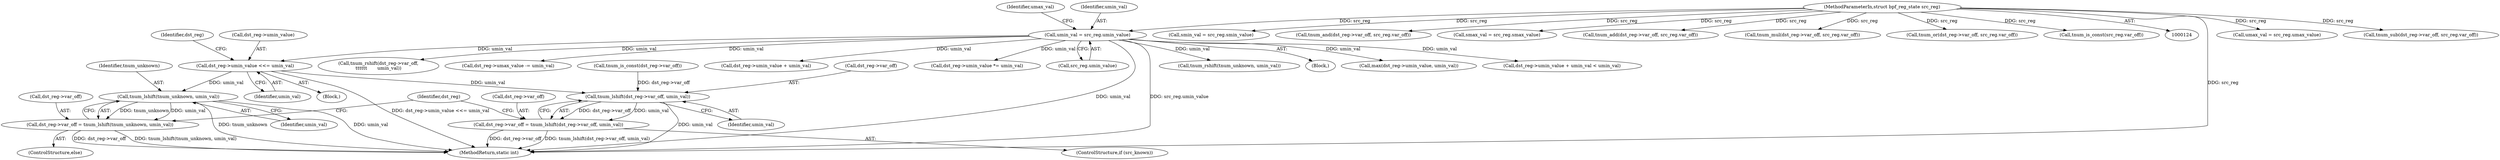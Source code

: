 digraph "0_linux_468f6eafa6c44cb2c5d8aad35e12f06c240a812a@pointer" {
"1000646" [label="(Call,dst_reg->umin_value <<= umin_val)"];
"1000170" [label="(Call,umin_val = src_reg.umin_value)"];
"1000128" [label="(MethodParameterIn,struct bpf_reg_state src_reg)"];
"1000683" [label="(Call,tnum_lshift(dst_reg->var_off, umin_val))"];
"1000679" [label="(Call,dst_reg->var_off = tnum_lshift(dst_reg->var_off, umin_val))"];
"1000693" [label="(Call,tnum_lshift(tnum_unknown, umin_val))"];
"1000689" [label="(Call,dst_reg->var_off = tnum_lshift(tnum_unknown, umin_val))"];
"1000680" [label="(Call,dst_reg->var_off)"];
"1000175" [label="(Call,umax_val = src_reg.umax_value)"];
"1000694" [label="(Identifier,tnum_unknown)"];
"1000738" [label="(Call,tnum_rshift(tnum_unknown, umin_val))"];
"1000697" [label="(Identifier,dst_reg)"];
"1000687" [label="(Identifier,umin_val)"];
"1000688" [label="(ControlStructure,else)"];
"1000170" [label="(Call,umin_val = src_reg.umin_value)"];
"1000129" [label="(Block,)"];
"1000176" [label="(Identifier,umax_val)"];
"1000650" [label="(Identifier,umin_val)"];
"1000783" [label="(MethodReturn,static int)"];
"1000571" [label="(Call,max(dst_reg->umin_value, umin_val))"];
"1000233" [label="(Call,dst_reg->umin_value + umin_val < umin_val)"];
"1000351" [label="(Call,tnum_sub(dst_reg->var_off, src_reg.var_off))"];
"1000160" [label="(Call,smin_val = src_reg.smin_value)"];
"1000647" [label="(Call,dst_reg->umin_value)"];
"1000471" [label="(Call,tnum_and(dst_reg->var_off, src_reg.var_off))"];
"1000645" [label="(Block,)"];
"1000165" [label="(Call,smax_val = src_reg.smax_value)"];
"1000274" [label="(Call,tnum_add(dst_reg->var_off, src_reg.var_off))"];
"1000646" [label="(Call,dst_reg->umin_value <<= umin_val)"];
"1000683" [label="(Call,tnum_lshift(dst_reg->var_off, umin_val))"];
"1000728" [label="(Call,tnum_rshift(dst_reg->var_off,\n\t\t\t\t\t\t       umin_val))"];
"1000342" [label="(Call,dst_reg->umax_value -= umin_val)"];
"1000689" [label="(Call,dst_reg->var_off = tnum_lshift(tnum_unknown, umin_val))"];
"1000364" [label="(Call,tnum_mul(dst_reg->var_off, src_reg.var_off))"];
"1000128" [label="(MethodParameterIn,struct bpf_reg_state src_reg)"];
"1000560" [label="(Call,tnum_or(dst_reg->var_off, src_reg.var_off))"];
"1000677" [label="(ControlStructure,if (src_known))"];
"1000690" [label="(Call,dst_reg->var_off)"];
"1000234" [label="(Call,dst_reg->umin_value + umin_val)"];
"1000653" [label="(Identifier,dst_reg)"];
"1000403" [label="(Call,dst_reg->umin_value *= umin_val)"];
"1000171" [label="(Identifier,umin_val)"];
"1000679" [label="(Call,dst_reg->var_off = tnum_lshift(dst_reg->var_off, umin_val))"];
"1000188" [label="(Call,tnum_is_const(dst_reg->var_off))"];
"1000684" [label="(Call,dst_reg->var_off)"];
"1000695" [label="(Identifier,umin_val)"];
"1000693" [label="(Call,tnum_lshift(tnum_unknown, umin_val))"];
"1000182" [label="(Call,tnum_is_const(src_reg.var_off))"];
"1000172" [label="(Call,src_reg.umin_value)"];
"1000646" -> "1000645"  [label="AST: "];
"1000646" -> "1000650"  [label="CFG: "];
"1000647" -> "1000646"  [label="AST: "];
"1000650" -> "1000646"  [label="AST: "];
"1000653" -> "1000646"  [label="CFG: "];
"1000646" -> "1000783"  [label="DDG: dst_reg->umin_value <<= umin_val"];
"1000170" -> "1000646"  [label="DDG: umin_val"];
"1000646" -> "1000683"  [label="DDG: umin_val"];
"1000646" -> "1000693"  [label="DDG: umin_val"];
"1000170" -> "1000129"  [label="AST: "];
"1000170" -> "1000172"  [label="CFG: "];
"1000171" -> "1000170"  [label="AST: "];
"1000172" -> "1000170"  [label="AST: "];
"1000176" -> "1000170"  [label="CFG: "];
"1000170" -> "1000783"  [label="DDG: src_reg.umin_value"];
"1000170" -> "1000783"  [label="DDG: umin_val"];
"1000128" -> "1000170"  [label="DDG: src_reg"];
"1000170" -> "1000233"  [label="DDG: umin_val"];
"1000170" -> "1000234"  [label="DDG: umin_val"];
"1000170" -> "1000342"  [label="DDG: umin_val"];
"1000170" -> "1000403"  [label="DDG: umin_val"];
"1000170" -> "1000571"  [label="DDG: umin_val"];
"1000170" -> "1000728"  [label="DDG: umin_val"];
"1000170" -> "1000738"  [label="DDG: umin_val"];
"1000128" -> "1000124"  [label="AST: "];
"1000128" -> "1000783"  [label="DDG: src_reg"];
"1000128" -> "1000160"  [label="DDG: src_reg"];
"1000128" -> "1000165"  [label="DDG: src_reg"];
"1000128" -> "1000175"  [label="DDG: src_reg"];
"1000128" -> "1000182"  [label="DDG: src_reg"];
"1000128" -> "1000274"  [label="DDG: src_reg"];
"1000128" -> "1000351"  [label="DDG: src_reg"];
"1000128" -> "1000364"  [label="DDG: src_reg"];
"1000128" -> "1000471"  [label="DDG: src_reg"];
"1000128" -> "1000560"  [label="DDG: src_reg"];
"1000683" -> "1000679"  [label="AST: "];
"1000683" -> "1000687"  [label="CFG: "];
"1000684" -> "1000683"  [label="AST: "];
"1000687" -> "1000683"  [label="AST: "];
"1000679" -> "1000683"  [label="CFG: "];
"1000683" -> "1000783"  [label="DDG: umin_val"];
"1000683" -> "1000679"  [label="DDG: dst_reg->var_off"];
"1000683" -> "1000679"  [label="DDG: umin_val"];
"1000188" -> "1000683"  [label="DDG: dst_reg->var_off"];
"1000679" -> "1000677"  [label="AST: "];
"1000680" -> "1000679"  [label="AST: "];
"1000697" -> "1000679"  [label="CFG: "];
"1000679" -> "1000783"  [label="DDG: dst_reg->var_off"];
"1000679" -> "1000783"  [label="DDG: tnum_lshift(dst_reg->var_off, umin_val)"];
"1000693" -> "1000689"  [label="AST: "];
"1000693" -> "1000695"  [label="CFG: "];
"1000694" -> "1000693"  [label="AST: "];
"1000695" -> "1000693"  [label="AST: "];
"1000689" -> "1000693"  [label="CFG: "];
"1000693" -> "1000783"  [label="DDG: umin_val"];
"1000693" -> "1000783"  [label="DDG: tnum_unknown"];
"1000693" -> "1000689"  [label="DDG: tnum_unknown"];
"1000693" -> "1000689"  [label="DDG: umin_val"];
"1000689" -> "1000688"  [label="AST: "];
"1000690" -> "1000689"  [label="AST: "];
"1000697" -> "1000689"  [label="CFG: "];
"1000689" -> "1000783"  [label="DDG: tnum_lshift(tnum_unknown, umin_val)"];
"1000689" -> "1000783"  [label="DDG: dst_reg->var_off"];
}
